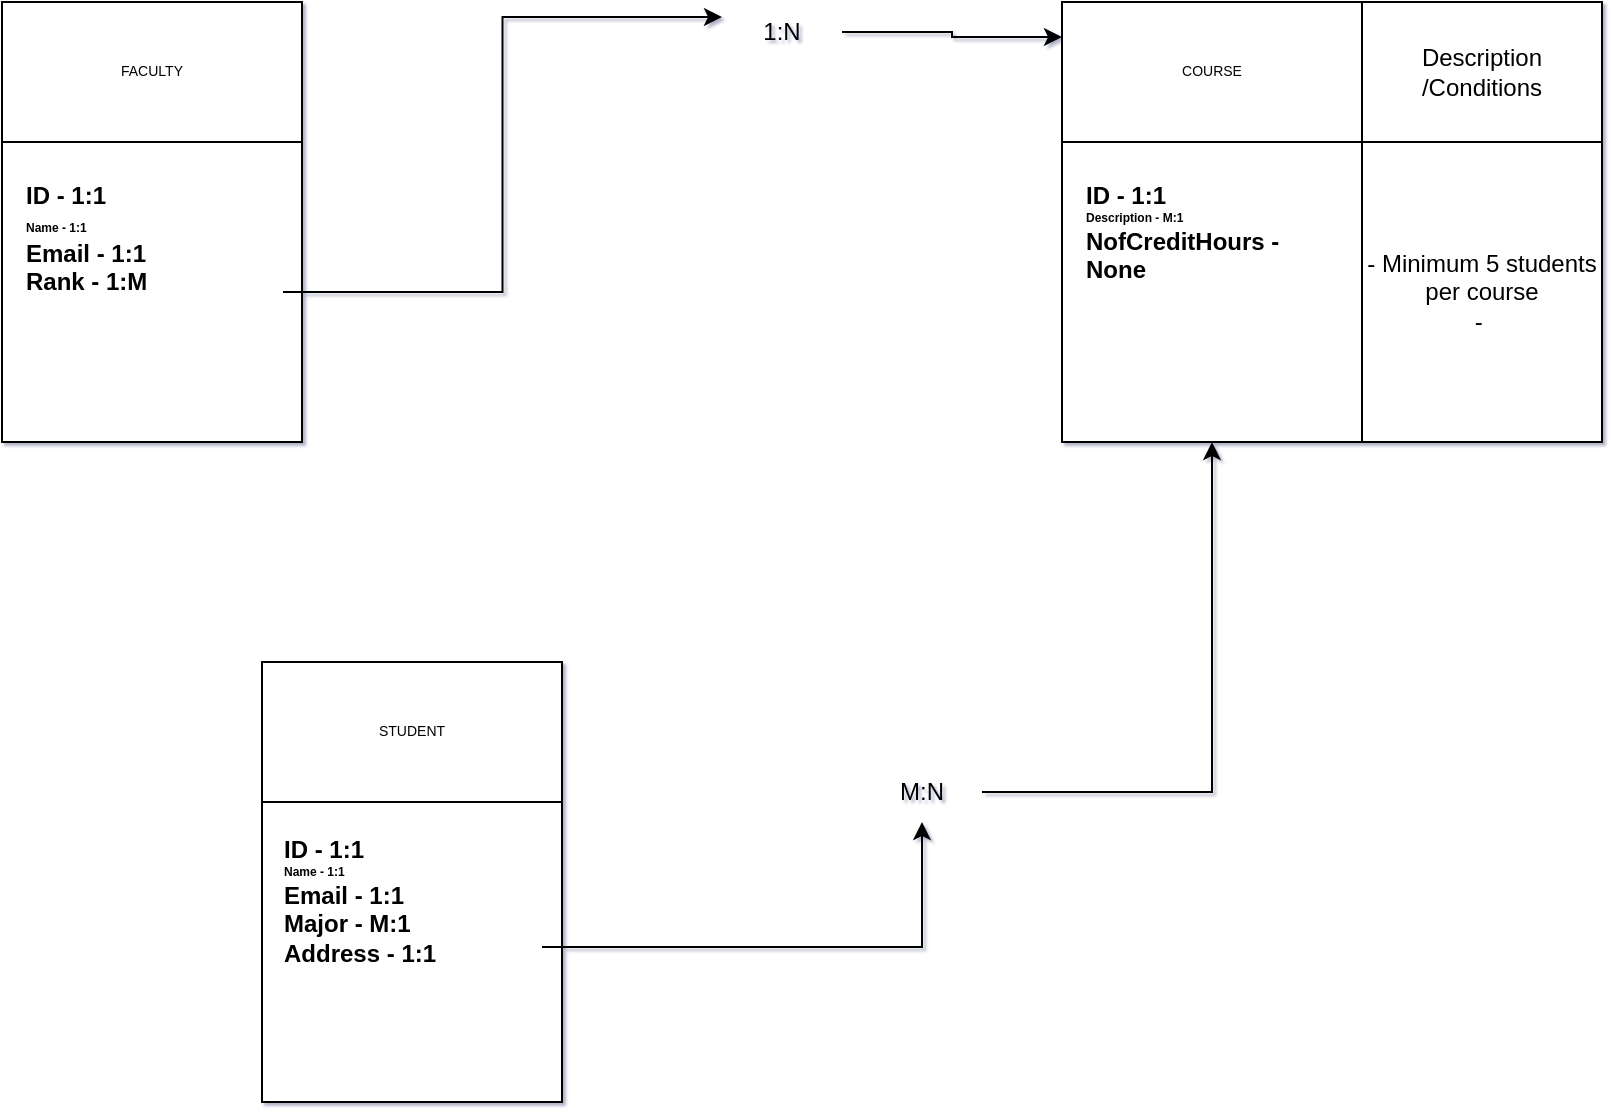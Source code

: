 <mxfile version="24.8.3">
  <diagram name="Страница — 1" id="d7dE3nXRnZuCts239t4J">
    <mxGraphModel dx="1426" dy="761" grid="1" gridSize="10" guides="1" tooltips="1" connect="1" arrows="1" fold="1" page="1" pageScale="1" pageWidth="827" pageHeight="1169" math="0" shadow="1">
      <root>
        <mxCell id="0" />
        <mxCell id="1" parent="0" />
        <mxCell id="h3gazRUFhv9Cl4a0qMiI-1" value="" style="whiteSpace=wrap;html=1;aspect=fixed;" parent="1" vertex="1">
          <mxGeometry x="60" y="340" width="150" height="150" as="geometry" />
        </mxCell>
        <mxCell id="h3gazRUFhv9Cl4a0qMiI-2" value="" style="rounded=0;whiteSpace=wrap;html=1;" parent="1" vertex="1">
          <mxGeometry x="60" y="270" width="150" height="70" as="geometry" />
        </mxCell>
        <mxCell id="h3gazRUFhv9Cl4a0qMiI-3" value="FACULTY" style="text;html=1;align=center;verticalAlign=middle;whiteSpace=wrap;rounded=0;dashed=1;fontSize=7;" parent="1" vertex="1">
          <mxGeometry x="105" y="300" width="60" height="10" as="geometry" />
        </mxCell>
        <mxCell id="h3gazRUFhv9Cl4a0qMiI-5" value="" style="whiteSpace=wrap;html=1;aspect=fixed;" parent="1" vertex="1">
          <mxGeometry x="190" y="670" width="150" height="150" as="geometry" />
        </mxCell>
        <mxCell id="h3gazRUFhv9Cl4a0qMiI-6" value="" style="rounded=0;whiteSpace=wrap;html=1;" parent="1" vertex="1">
          <mxGeometry x="190" y="600" width="150" height="70" as="geometry" />
        </mxCell>
        <mxCell id="h3gazRUFhv9Cl4a0qMiI-7" value="STUDENT " style="text;html=1;align=center;verticalAlign=middle;whiteSpace=wrap;rounded=0;dashed=1;fontSize=7;" parent="1" vertex="1">
          <mxGeometry x="235" y="630" width="60" height="10" as="geometry" />
        </mxCell>
        <mxCell id="-NOwzsHI_rVSteIMVQ-0-1" value="" style="whiteSpace=wrap;html=1;aspect=fixed;" vertex="1" parent="1">
          <mxGeometry x="590" y="340" width="150" height="150" as="geometry" />
        </mxCell>
        <mxCell id="-NOwzsHI_rVSteIMVQ-0-2" value="" style="rounded=0;whiteSpace=wrap;html=1;" vertex="1" parent="1">
          <mxGeometry x="590" y="270" width="150" height="70" as="geometry" />
        </mxCell>
        <mxCell id="-NOwzsHI_rVSteIMVQ-0-3" value="COURSE  " style="text;html=1;align=center;verticalAlign=middle;whiteSpace=wrap;rounded=0;dashed=1;fontSize=7;" vertex="1" parent="1">
          <mxGeometry x="635" y="300" width="60" height="10" as="geometry" />
        </mxCell>
        <mxCell id="-NOwzsHI_rVSteIMVQ-0-5" value="&lt;h3 style=&quot;margin-top: 0px;&quot;&gt;&lt;span style=&quot;font-size: 12px;&quot;&gt;ID&amp;nbsp;- 1:1&lt;/span&gt;&lt;br&gt;&lt;span style=&quot;background-color: initial;&quot;&gt;&lt;span style=&quot;font-size: 6px;&quot;&gt;Name - 1:1&lt;/span&gt;&lt;br&gt;&lt;/span&gt;&lt;span style=&quot;font-size: 12px;&quot;&gt;Email - 1:1&lt;/span&gt;&lt;br&gt;&lt;b style=&quot;font-size: 12px;&quot;&gt;Major - M:1&lt;br&gt;&lt;/b&gt;&lt;span style=&quot;font-size: 12px; background-color: initial;&quot;&gt;Address&lt;/span&gt;&lt;span style=&quot;font-size: 12px; background-color: initial; font-weight: normal;&quot;&gt;&amp;nbsp;&lt;/span&gt;&lt;span style=&quot;font-size: 12px; background-color: initial;&quot;&gt;- 1:1&lt;/span&gt;&lt;/h3&gt;&lt;div&gt;&lt;b&gt;&lt;br&gt;&lt;br&gt;&lt;/b&gt;&lt;/div&gt;" style="text;html=1;whiteSpace=wrap;overflow=hidden;rounded=0;fontSize=6;" vertex="1" parent="1">
          <mxGeometry x="199" y="680" width="131" height="125" as="geometry" />
        </mxCell>
        <mxCell id="-NOwzsHI_rVSteIMVQ-0-9" style="edgeStyle=orthogonalEdgeStyle;rounded=0;orthogonalLoop=1;jettySize=auto;html=1;entryX=0;entryY=0.25;entryDx=0;entryDy=0;" edge="1" parent="1" source="-NOwzsHI_rVSteIMVQ-0-14" target="-NOwzsHI_rVSteIMVQ-0-2">
          <mxGeometry relative="1" as="geometry" />
        </mxCell>
        <mxCell id="-NOwzsHI_rVSteIMVQ-0-6" value="&lt;h3 style=&quot;margin-top: 0px; font-size: 12px;&quot;&gt;ID - 1:1&lt;br&gt;&lt;b style=&quot;background-color: initial; font-size: 6px;&quot;&gt;Name - 1:1&lt;br&gt;&lt;/b&gt;&lt;b&gt;Email - 1:1&lt;br&gt;&lt;/b&gt;&lt;b&gt;Rank - 1:M&lt;/b&gt;&lt;/h3&gt;&lt;div&gt;&lt;b&gt;&lt;br&gt;&lt;br&gt;&lt;/b&gt;&lt;/div&gt;" style="text;html=1;whiteSpace=wrap;overflow=hidden;rounded=0;fontSize=6;" vertex="1" parent="1">
          <mxGeometry x="69.5" y="352.5" width="131" height="125" as="geometry" />
        </mxCell>
        <mxCell id="-NOwzsHI_rVSteIMVQ-0-7" value="&lt;h3 style=&quot;margin-top: 0px;&quot;&gt;&lt;span style=&quot;font-size: 12px;&quot;&gt;ID&amp;nbsp;- 1:1&lt;/span&gt;&lt;br&gt;&lt;span style=&quot;background-color: initial;&quot;&gt;&lt;span style=&quot;font-size: 6px;&quot;&gt;Description&amp;nbsp;- M:1&lt;/span&gt;&lt;br&gt;&lt;/span&gt;&lt;span style=&quot;font-size: 12px;&quot;&gt;NofCreditHours - None&lt;/span&gt;&lt;/h3&gt;&lt;div&gt;&lt;b&gt;&lt;br&gt;&lt;br&gt;&lt;/b&gt;&lt;/div&gt;" style="text;html=1;whiteSpace=wrap;overflow=hidden;rounded=0;fontSize=6;" vertex="1" parent="1">
          <mxGeometry x="599.5" y="352.5" width="131" height="125" as="geometry" />
        </mxCell>
        <mxCell id="-NOwzsHI_rVSteIMVQ-0-11" value="" style="edgeStyle=orthogonalEdgeStyle;rounded=0;orthogonalLoop=1;jettySize=auto;html=1;entryX=0.5;entryY=1;entryDx=0;entryDy=0;" edge="1" parent="1" source="-NOwzsHI_rVSteIMVQ-0-16" target="-NOwzsHI_rVSteIMVQ-0-1">
          <mxGeometry relative="1" as="geometry">
            <mxPoint x="330" y="743" as="sourcePoint" />
            <mxPoint x="670" y="580" as="targetPoint" />
            <Array as="points" />
          </mxGeometry>
        </mxCell>
        <mxCell id="-NOwzsHI_rVSteIMVQ-0-15" value="" style="edgeStyle=orthogonalEdgeStyle;rounded=0;orthogonalLoop=1;jettySize=auto;html=1;entryX=0;entryY=0.25;entryDx=0;entryDy=0;" edge="1" parent="1" source="-NOwzsHI_rVSteIMVQ-0-6" target="-NOwzsHI_rVSteIMVQ-0-14">
          <mxGeometry relative="1" as="geometry">
            <mxPoint x="201" y="415" as="sourcePoint" />
            <mxPoint x="590" y="288" as="targetPoint" />
          </mxGeometry>
        </mxCell>
        <mxCell id="-NOwzsHI_rVSteIMVQ-0-14" value="1:N" style="text;html=1;align=center;verticalAlign=middle;whiteSpace=wrap;rounded=0;" vertex="1" parent="1">
          <mxGeometry x="420" y="270" width="60" height="30" as="geometry" />
        </mxCell>
        <mxCell id="-NOwzsHI_rVSteIMVQ-0-18" value="" style="edgeStyle=orthogonalEdgeStyle;rounded=0;orthogonalLoop=1;jettySize=auto;html=1;" edge="1" parent="1" source="-NOwzsHI_rVSteIMVQ-0-5" target="-NOwzsHI_rVSteIMVQ-0-16">
          <mxGeometry relative="1" as="geometry">
            <mxPoint x="330" y="743" as="sourcePoint" />
            <mxPoint x="670" y="580" as="targetPoint" />
            <Array as="points">
              <mxPoint x="520" y="742" />
            </Array>
          </mxGeometry>
        </mxCell>
        <mxCell id="-NOwzsHI_rVSteIMVQ-0-16" value="M:N" style="text;html=1;align=center;verticalAlign=middle;whiteSpace=wrap;rounded=0;" vertex="1" parent="1">
          <mxGeometry x="490" y="650" width="60" height="30" as="geometry" />
        </mxCell>
        <mxCell id="-NOwzsHI_rVSteIMVQ-0-20" value="Description&lt;div&gt;/Conditions&lt;/div&gt;" style="rounded=0;whiteSpace=wrap;html=1;" vertex="1" parent="1">
          <mxGeometry x="740" y="270" width="120" height="70" as="geometry" />
        </mxCell>
        <mxCell id="-NOwzsHI_rVSteIMVQ-0-23" value="- Minimum 5 students per course&lt;div&gt;-&amp;nbsp;&lt;/div&gt;" style="rounded=0;whiteSpace=wrap;html=1;" vertex="1" parent="1">
          <mxGeometry x="740" y="340" width="120" height="150" as="geometry" />
        </mxCell>
      </root>
    </mxGraphModel>
  </diagram>
</mxfile>
